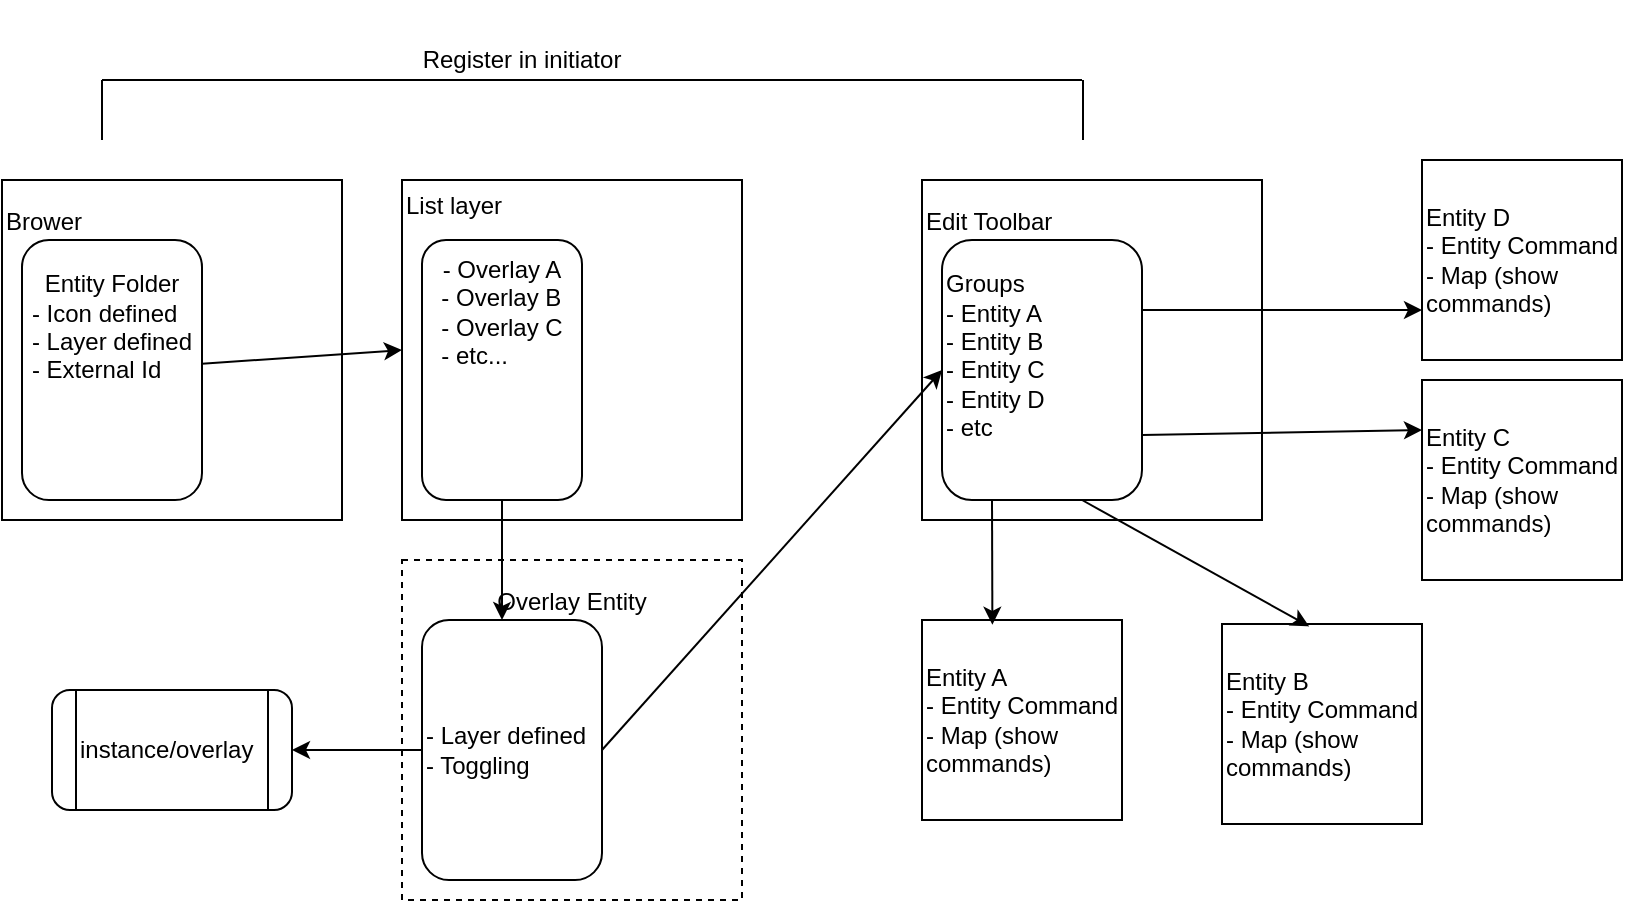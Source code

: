 <mxfile version="15.1.2" type="github">
  <diagram id="YxHR39vmehlHRfoW2xAR" name="Page-1">
    <mxGraphModel dx="1038" dy="547" grid="0" gridSize="10" guides="1" tooltips="1" connect="1" arrows="1" fold="1" page="1" pageScale="1" pageWidth="1169" pageHeight="827" math="0" shadow="0">
      <root>
        <mxCell id="0" />
        <mxCell id="1" parent="0" />
        <mxCell id="G1IlKZ043ikB43BTlQFk-1" value="Brower&lt;br&gt;&lt;br&gt;&lt;br&gt;&lt;br&gt;&lt;br&gt;&lt;br&gt;&lt;br&gt;&lt;br&gt;&lt;br&gt;&lt;br&gt;" style="whiteSpace=wrap;html=1;aspect=fixed;align=left;" vertex="1" parent="1">
          <mxGeometry x="50" y="160" width="170" height="170" as="geometry" />
        </mxCell>
        <mxCell id="G1IlKZ043ikB43BTlQFk-2" value="Entity Folder&lt;br&gt;&lt;div style=&quot;text-align: left&quot;&gt;&lt;span&gt;- Icon defined&lt;/span&gt;&lt;/div&gt;&lt;div style=&quot;text-align: left&quot;&gt;&lt;span&gt;- Layer defined&lt;/span&gt;&lt;/div&gt;&lt;div style=&quot;text-align: left&quot;&gt;&lt;span&gt;- External Id&lt;/span&gt;&lt;/div&gt;&lt;br&gt;&lt;br&gt;&lt;br&gt;" style="rounded=1;whiteSpace=wrap;html=1;" vertex="1" parent="1">
          <mxGeometry x="60" y="190" width="90" height="130" as="geometry" />
        </mxCell>
        <mxCell id="G1IlKZ043ikB43BTlQFk-3" value="List layer&lt;br&gt;&lt;br&gt;&lt;div&gt;&lt;br&gt;&lt;/div&gt;&lt;div&gt;&lt;br&gt;&lt;/div&gt;&lt;div&gt;&lt;br&gt;&lt;/div&gt;&lt;div&gt;&lt;br&gt;&lt;/div&gt;&lt;div&gt;&lt;br&gt;&lt;/div&gt;&lt;div&gt;&lt;br&gt;&lt;/div&gt;&lt;div&gt;&lt;br&gt;&lt;/div&gt;&lt;div&gt;&lt;br&gt;&lt;/div&gt;&lt;div&gt;&lt;br&gt;&lt;/div&gt;" style="whiteSpace=wrap;html=1;aspect=fixed;align=left;" vertex="1" parent="1">
          <mxGeometry x="250" y="160" width="170" height="170" as="geometry" />
        </mxCell>
        <mxCell id="G1IlKZ043ikB43BTlQFk-5" value="" style="endArrow=classic;html=1;entryX=0;entryY=0.5;entryDx=0;entryDy=0;" edge="1" parent="1" source="G1IlKZ043ikB43BTlQFk-2" target="G1IlKZ043ikB43BTlQFk-3">
          <mxGeometry width="50" height="50" relative="1" as="geometry">
            <mxPoint x="390" y="220" as="sourcePoint" />
            <mxPoint x="440" y="170" as="targetPoint" />
          </mxGeometry>
        </mxCell>
        <mxCell id="G1IlKZ043ikB43BTlQFk-7" value="&lt;span style=&quot;text-align: left&quot;&gt;- Overlay A&lt;/span&gt;&lt;br style=&quot;text-align: left&quot;&gt;&lt;div style=&quot;text-align: left&quot;&gt;&lt;/div&gt;&lt;div style=&quot;text-align: left&quot;&gt;- Overlay B&lt;/div&gt;&lt;div style=&quot;text-align: left&quot;&gt;- Overlay C&lt;/div&gt;&lt;div style=&quot;text-align: left&quot;&gt;- etc...&lt;/div&gt;&lt;div style=&quot;text-align: left&quot;&gt;&lt;br&gt;&lt;/div&gt;&lt;div style=&quot;text-align: left&quot;&gt;&lt;br&gt;&lt;/div&gt;&lt;div style=&quot;text-align: left&quot;&gt;&lt;br&gt;&lt;/div&gt;&lt;div style=&quot;text-align: left&quot;&gt;&lt;br&gt;&lt;/div&gt;" style="rounded=1;whiteSpace=wrap;html=1;" vertex="1" parent="1">
          <mxGeometry x="260" y="190" width="80" height="130" as="geometry" />
        </mxCell>
        <mxCell id="G1IlKZ043ikB43BTlQFk-8" value="Overlay Entity&lt;br&gt;&lt;br&gt;&lt;br&gt;&lt;br&gt;&lt;br&gt;&lt;br&gt;&lt;br&gt;&lt;br&gt;&lt;br&gt;&lt;br&gt;" style="whiteSpace=wrap;html=1;aspect=fixed;align=center;dashed=1;" vertex="1" parent="1">
          <mxGeometry x="250" y="350" width="170" height="170" as="geometry" />
        </mxCell>
        <mxCell id="G1IlKZ043ikB43BTlQFk-32" value="" style="edgeStyle=orthogonalEdgeStyle;rounded=0;orthogonalLoop=1;jettySize=auto;html=1;" edge="1" parent="1" source="G1IlKZ043ikB43BTlQFk-9" target="G1IlKZ043ikB43BTlQFk-31">
          <mxGeometry relative="1" as="geometry" />
        </mxCell>
        <mxCell id="G1IlKZ043ikB43BTlQFk-9" value="- Layer defined&lt;br&gt;- Toggling" style="rounded=1;whiteSpace=wrap;html=1;align=left;" vertex="1" parent="1">
          <mxGeometry x="260" y="380" width="90" height="130" as="geometry" />
        </mxCell>
        <mxCell id="G1IlKZ043ikB43BTlQFk-11" value="" style="endArrow=classic;html=1;" edge="1" parent="1">
          <mxGeometry width="50" height="50" relative="1" as="geometry">
            <mxPoint x="300" y="320" as="sourcePoint" />
            <mxPoint x="300" y="380" as="targetPoint" />
          </mxGeometry>
        </mxCell>
        <mxCell id="G1IlKZ043ikB43BTlQFk-12" value="Edit Toolbar&lt;br&gt;&lt;br&gt;&lt;br&gt;&lt;br&gt;&lt;br&gt;&lt;br&gt;&lt;br&gt;&lt;br&gt;&lt;br&gt;&lt;br&gt;" style="whiteSpace=wrap;html=1;aspect=fixed;align=left;" vertex="1" parent="1">
          <mxGeometry x="510" y="160" width="170" height="170" as="geometry" />
        </mxCell>
        <mxCell id="G1IlKZ043ikB43BTlQFk-13" value="Groups&lt;br&gt;- Entity A&lt;br&gt;- Entity B&lt;br&gt;- Entity C&lt;br&gt;- Entity D&lt;br&gt;- etc&lt;br&gt;&lt;br&gt;" style="rounded=1;whiteSpace=wrap;html=1;align=left;" vertex="1" parent="1">
          <mxGeometry x="520" y="190" width="100" height="130" as="geometry" />
        </mxCell>
        <mxCell id="G1IlKZ043ikB43BTlQFk-14" value="" style="endArrow=classic;html=1;exitX=1;exitY=0.5;exitDx=0;exitDy=0;entryX=0;entryY=0.5;entryDx=0;entryDy=0;" edge="1" parent="1" source="G1IlKZ043ikB43BTlQFk-9" target="G1IlKZ043ikB43BTlQFk-13">
          <mxGeometry width="50" height="50" relative="1" as="geometry">
            <mxPoint x="460" y="240" as="sourcePoint" />
            <mxPoint x="510" y="190" as="targetPoint" />
          </mxGeometry>
        </mxCell>
        <mxCell id="G1IlKZ043ikB43BTlQFk-18" value="" style="endArrow=none;html=1;" edge="1" parent="1">
          <mxGeometry width="50" height="50" relative="1" as="geometry">
            <mxPoint x="100" y="110" as="sourcePoint" />
            <mxPoint x="590" y="110" as="targetPoint" />
          </mxGeometry>
        </mxCell>
        <mxCell id="G1IlKZ043ikB43BTlQFk-19" value="" style="endArrow=none;html=1;" edge="1" parent="1">
          <mxGeometry width="50" height="50" relative="1" as="geometry">
            <mxPoint x="100" y="140" as="sourcePoint" />
            <mxPoint x="100" y="110" as="targetPoint" />
          </mxGeometry>
        </mxCell>
        <mxCell id="G1IlKZ043ikB43BTlQFk-20" value="" style="endArrow=none;html=1;" edge="1" parent="1">
          <mxGeometry width="50" height="50" relative="1" as="geometry">
            <mxPoint x="590.5" y="140" as="sourcePoint" />
            <mxPoint x="590.5" y="110" as="targetPoint" />
          </mxGeometry>
        </mxCell>
        <mxCell id="G1IlKZ043ikB43BTlQFk-21" value="Register in initiator" style="rounded=0;whiteSpace=wrap;html=1;strokeColor=none;fillColor=none;" vertex="1" parent="1">
          <mxGeometry x="250" y="70" width="120" height="60" as="geometry" />
        </mxCell>
        <mxCell id="G1IlKZ043ikB43BTlQFk-23" value="Entity A&lt;br&gt;- Entity Command&lt;br&gt;- Map (show commands)" style="whiteSpace=wrap;html=1;aspect=fixed;fillColor=none;gradientColor=none;align=left;" vertex="1" parent="1">
          <mxGeometry x="510" y="380" width="100" height="100" as="geometry" />
        </mxCell>
        <mxCell id="G1IlKZ043ikB43BTlQFk-24" value="Entity B&lt;br&gt;- Entity Command&lt;br&gt;- Map (show commands)" style="whiteSpace=wrap;html=1;aspect=fixed;fillColor=none;gradientColor=none;align=left;" vertex="1" parent="1">
          <mxGeometry x="660" y="382" width="100" height="100" as="geometry" />
        </mxCell>
        <mxCell id="G1IlKZ043ikB43BTlQFk-25" value="Entity C&lt;br&gt;- Entity Command&lt;br&gt;- Map (show commands)" style="whiteSpace=wrap;html=1;aspect=fixed;fillColor=none;gradientColor=none;align=left;" vertex="1" parent="1">
          <mxGeometry x="760" y="260" width="100" height="100" as="geometry" />
        </mxCell>
        <mxCell id="G1IlKZ043ikB43BTlQFk-26" value="Entity D&lt;br&gt;- Entity Command&lt;br&gt;- Map (show commands)" style="whiteSpace=wrap;html=1;aspect=fixed;fillColor=none;gradientColor=none;align=left;" vertex="1" parent="1">
          <mxGeometry x="760" y="150" width="100" height="100" as="geometry" />
        </mxCell>
        <mxCell id="G1IlKZ043ikB43BTlQFk-27" value="" style="endArrow=classic;html=1;entryX=0.352;entryY=0.024;entryDx=0;entryDy=0;entryPerimeter=0;" edge="1" parent="1" target="G1IlKZ043ikB43BTlQFk-23">
          <mxGeometry width="50" height="50" relative="1" as="geometry">
            <mxPoint x="545" y="320" as="sourcePoint" />
            <mxPoint x="595" y="270" as="targetPoint" />
          </mxGeometry>
        </mxCell>
        <mxCell id="G1IlKZ043ikB43BTlQFk-28" value="" style="endArrow=classic;html=1;entryX=0.436;entryY=0.012;entryDx=0;entryDy=0;entryPerimeter=0;" edge="1" parent="1" target="G1IlKZ043ikB43BTlQFk-24">
          <mxGeometry width="50" height="50" relative="1" as="geometry">
            <mxPoint x="590" y="320" as="sourcePoint" />
            <mxPoint x="640" y="270" as="targetPoint" />
          </mxGeometry>
        </mxCell>
        <mxCell id="G1IlKZ043ikB43BTlQFk-29" value="" style="endArrow=classic;html=1;exitX=1;exitY=0.75;exitDx=0;exitDy=0;entryX=0;entryY=0.25;entryDx=0;entryDy=0;" edge="1" parent="1" source="G1IlKZ043ikB43BTlQFk-13" target="G1IlKZ043ikB43BTlQFk-25">
          <mxGeometry width="50" height="50" relative="1" as="geometry">
            <mxPoint x="480" y="200" as="sourcePoint" />
            <mxPoint x="530" y="150" as="targetPoint" />
          </mxGeometry>
        </mxCell>
        <mxCell id="G1IlKZ043ikB43BTlQFk-30" value="" style="endArrow=classic;html=1;entryX=0;entryY=0.75;entryDx=0;entryDy=0;" edge="1" parent="1" target="G1IlKZ043ikB43BTlQFk-26">
          <mxGeometry width="50" height="50" relative="1" as="geometry">
            <mxPoint x="620" y="225" as="sourcePoint" />
            <mxPoint x="670" y="175" as="targetPoint" />
          </mxGeometry>
        </mxCell>
        <mxCell id="G1IlKZ043ikB43BTlQFk-31" value="instance/overlay" style="shape=process;whiteSpace=wrap;html=1;backgroundOutline=1;rounded=1;align=left;" vertex="1" parent="1">
          <mxGeometry x="75" y="415" width="120" height="60" as="geometry" />
        </mxCell>
      </root>
    </mxGraphModel>
  </diagram>
</mxfile>
